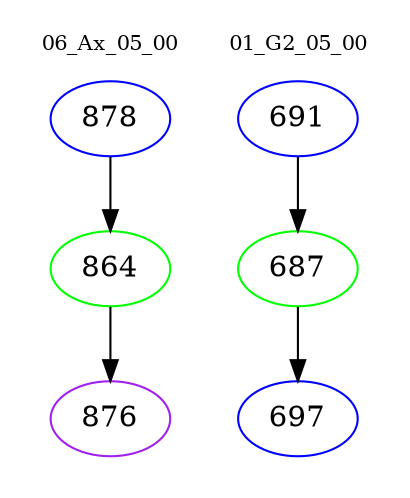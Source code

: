 digraph{
subgraph cluster_0 {
color = white
label = "06_Ax_05_00";
fontsize=10;
T0_878 [label="878", color="blue"]
T0_878 -> T0_864 [color="black"]
T0_864 [label="864", color="green"]
T0_864 -> T0_876 [color="black"]
T0_876 [label="876", color="purple"]
}
subgraph cluster_1 {
color = white
label = "01_G2_05_00";
fontsize=10;
T1_691 [label="691", color="blue"]
T1_691 -> T1_687 [color="black"]
T1_687 [label="687", color="green"]
T1_687 -> T1_697 [color="black"]
T1_697 [label="697", color="blue"]
}
}
